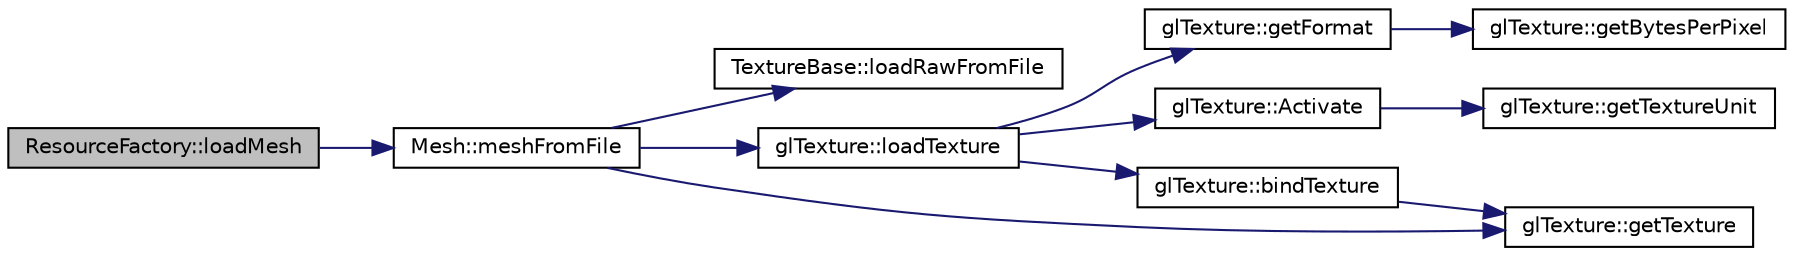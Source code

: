 digraph "ResourceFactory::loadMesh"
{
  edge [fontname="Helvetica",fontsize="10",labelfontname="Helvetica",labelfontsize="10"];
  node [fontname="Helvetica",fontsize="10",shape=record];
  rankdir="LR";
  Node1 [label="ResourceFactory::loadMesh",height=0.2,width=0.4,color="black", fillcolor="grey75", style="filled", fontcolor="black"];
  Node1 -> Node2 [color="midnightblue",fontsize="10",style="solid",fontname="Helvetica"];
  Node2 [label="Mesh::meshFromFile",height=0.2,width=0.4,color="black", fillcolor="white", style="filled",URL="$class_mesh.html#a5498f92c6d777f2e64d6e671f6f5a8ae"];
  Node2 -> Node3 [color="midnightblue",fontsize="10",style="solid",fontname="Helvetica"];
  Node3 [label="TextureBase::loadRawFromFile",height=0.2,width=0.4,color="black", fillcolor="white", style="filled",URL="$class_texture_base.html#a19872c1788fd3f88baac18b386790b16"];
  Node2 -> Node4 [color="midnightblue",fontsize="10",style="solid",fontname="Helvetica"];
  Node4 [label="glTexture::loadTexture",height=0.2,width=0.4,color="black", fillcolor="white", style="filled",URL="$classgl_texture.html#aa6d49727fc5e8f837ede6b3e6ccc3f16"];
  Node4 -> Node5 [color="midnightblue",fontsize="10",style="solid",fontname="Helvetica"];
  Node5 [label="glTexture::getFormat",height=0.2,width=0.4,color="black", fillcolor="white", style="filled",URL="$classgl_texture.html#ad049bb37a6145698806b1ed433bcca6b"];
  Node5 -> Node6 [color="midnightblue",fontsize="10",style="solid",fontname="Helvetica"];
  Node6 [label="glTexture::getBytesPerPixel",height=0.2,width=0.4,color="black", fillcolor="white", style="filled",URL="$classgl_texture.html#a0c4c576307a7fd0dee5ed58c4cf695b8"];
  Node4 -> Node7 [color="midnightblue",fontsize="10",style="solid",fontname="Helvetica"];
  Node7 [label="glTexture::Activate",height=0.2,width=0.4,color="black", fillcolor="white", style="filled",URL="$classgl_texture.html#a264f2530134bb74518e50084df583388"];
  Node7 -> Node8 [color="midnightblue",fontsize="10",style="solid",fontname="Helvetica"];
  Node8 [label="glTexture::getTextureUnit",height=0.2,width=0.4,color="black", fillcolor="white", style="filled",URL="$classgl_texture.html#aeb48c943a393d2d24a3da2ae2141e3d0"];
  Node4 -> Node9 [color="midnightblue",fontsize="10",style="solid",fontname="Helvetica"];
  Node9 [label="glTexture::bindTexture",height=0.2,width=0.4,color="black", fillcolor="white", style="filled",URL="$classgl_texture.html#a4a57ea63b651bce11285385a8d70f2e8"];
  Node9 -> Node10 [color="midnightblue",fontsize="10",style="solid",fontname="Helvetica"];
  Node10 [label="glTexture::getTexture",height=0.2,width=0.4,color="black", fillcolor="white", style="filled",URL="$classgl_texture.html#a183fc773fc658f700b860249b15089aa"];
  Node2 -> Node10 [color="midnightblue",fontsize="10",style="solid",fontname="Helvetica"];
}
